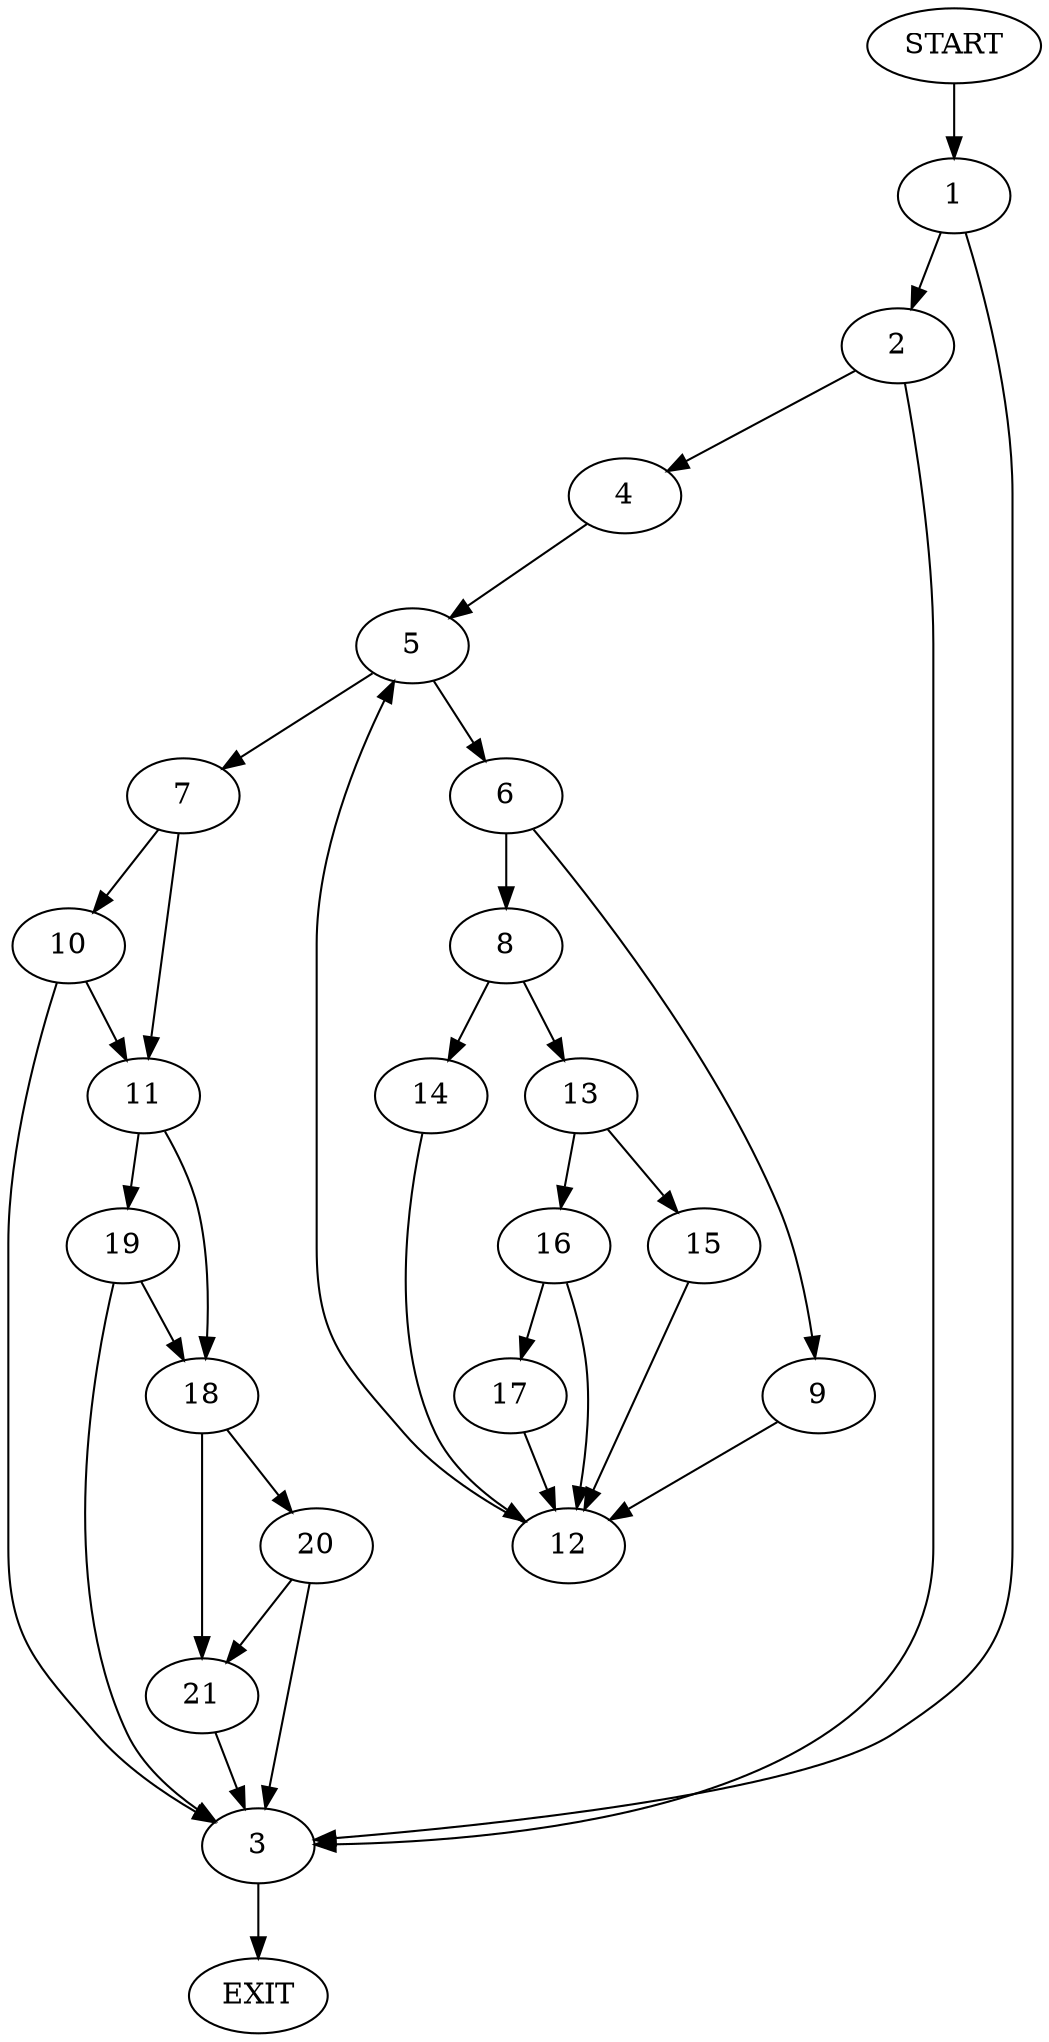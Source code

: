 digraph {
0 [label="START"]
22 [label="EXIT"]
0 -> 1
1 -> 2
1 -> 3
3 -> 22
2 -> 4
2 -> 3
4 -> 5
5 -> 6
5 -> 7
6 -> 8
6 -> 9
7 -> 10
7 -> 11
9 -> 12
8 -> 13
8 -> 14
12 -> 5
14 -> 12
13 -> 15
13 -> 16
15 -> 12
16 -> 17
16 -> 12
17 -> 12
10 -> 11
10 -> 3
11 -> 18
11 -> 19
18 -> 20
18 -> 21
19 -> 18
19 -> 3
20 -> 3
20 -> 21
21 -> 3
}
